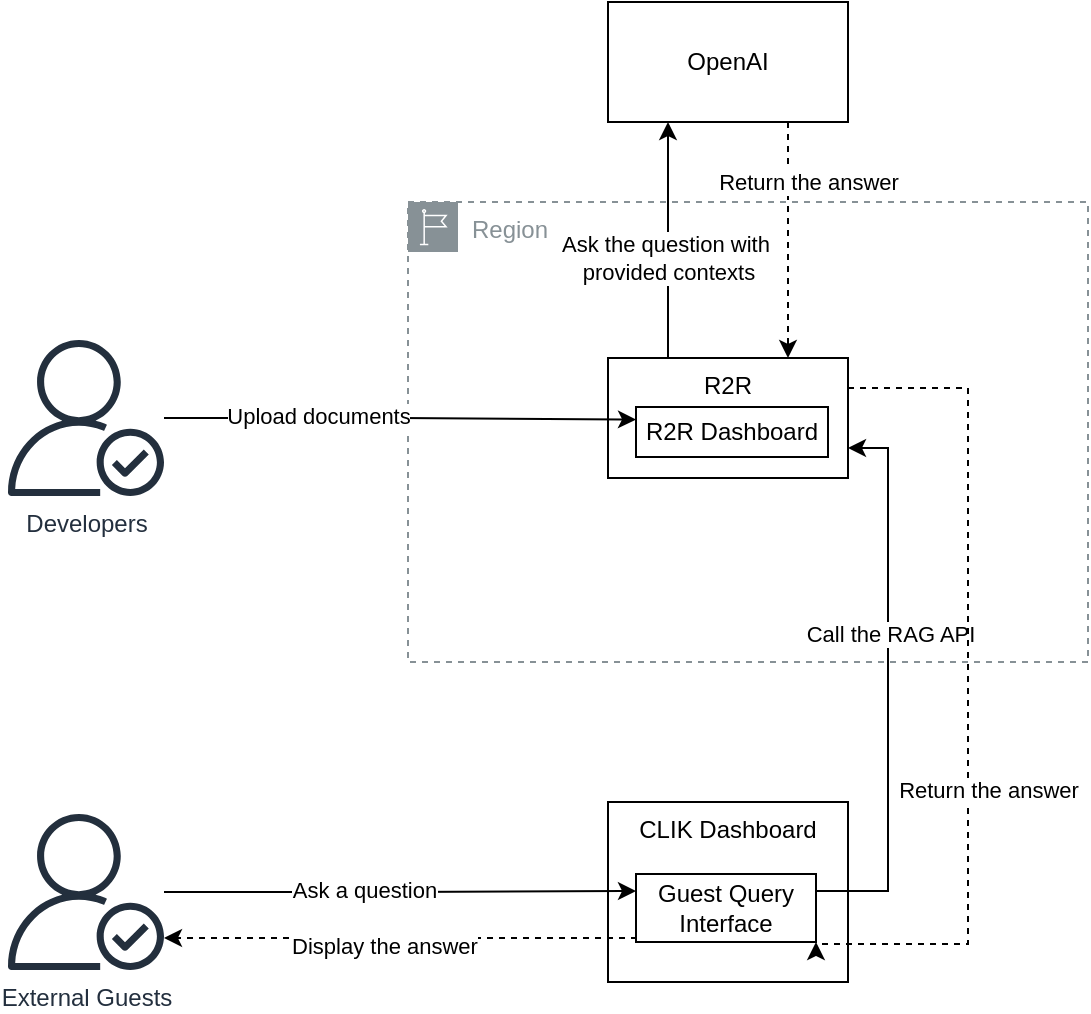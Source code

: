 <mxfile version="24.7.6" pages="5">
  <diagram name="Page-1" id="MkQ_AtgSYpvFkPRaevOs">
    <mxGraphModel grid="1" page="1" gridSize="10" guides="1" tooltips="1" connect="1" arrows="1" fold="1" pageScale="1" pageWidth="827" pageHeight="1169" math="0" shadow="0">
      <root>
        <mxCell id="0" />
        <mxCell id="1" parent="0" />
        <mxCell id="eKqhqYYnv1C-XFWEiN4d-1" value="Region" style="sketch=0;outlineConnect=0;gradientColor=none;html=1;whiteSpace=wrap;fontSize=12;fontStyle=0;shape=mxgraph.aws4.group;grIcon=mxgraph.aws4.group_region;strokeColor=#879196;fillColor=none;verticalAlign=top;align=left;spacingLeft=30;fontColor=#879196;dashed=1;" parent="1" vertex="1">
          <mxGeometry x="300" y="180" width="340" height="230" as="geometry" />
        </mxCell>
        <mxCell id="MLAMyrICSS7RfWhmZ1Y9-3" style="edgeStyle=orthogonalEdgeStyle;rounded=0;orthogonalLoop=1;jettySize=auto;html=1;exitX=0.25;exitY=0;exitDx=0;exitDy=0;entryX=0.25;entryY=1;entryDx=0;entryDy=0;" edge="1" parent="1" source="eKqhqYYnv1C-XFWEiN4d-2" target="MLAMyrICSS7RfWhmZ1Y9-2">
          <mxGeometry relative="1" as="geometry" />
        </mxCell>
        <mxCell id="MLAMyrICSS7RfWhmZ1Y9-5" value="Ask the question with&amp;nbsp;&lt;div&gt;provided contexts&lt;/div&gt;" style="edgeLabel;html=1;align=center;verticalAlign=middle;resizable=0;points=[];" vertex="1" connectable="0" parent="MLAMyrICSS7RfWhmZ1Y9-3">
          <mxGeometry x="-0.152" relative="1" as="geometry">
            <mxPoint as="offset" />
          </mxGeometry>
        </mxCell>
        <mxCell id="eKqhqYYnv1C-XFWEiN4d-2" value="R2R" style="rounded=0;whiteSpace=wrap;html=1;verticalAlign=top;" parent="1" vertex="1">
          <mxGeometry x="400" y="258" width="120" height="60" as="geometry" />
        </mxCell>
        <mxCell id="eKqhqYYnv1C-XFWEiN4d-3" value="CLIK Dashboard" style="rounded=0;whiteSpace=wrap;html=1;verticalAlign=top;" parent="1" vertex="1">
          <mxGeometry x="400" y="480" width="120" height="90" as="geometry" />
        </mxCell>
        <mxCell id="eKqhqYYnv1C-XFWEiN4d-20" style="edgeStyle=orthogonalEdgeStyle;rounded=0;orthogonalLoop=1;jettySize=auto;html=1;exitX=0;exitY=0.75;exitDx=0;exitDy=0;dashed=1;" parent="1" source="eKqhqYYnv1C-XFWEiN4d-10" target="eKqhqYYnv1C-XFWEiN4d-7" edge="1">
          <mxGeometry relative="1" as="geometry">
            <Array as="points">
              <mxPoint x="414" y="548" />
            </Array>
          </mxGeometry>
        </mxCell>
        <mxCell id="eKqhqYYnv1C-XFWEiN4d-21" value="Display the answer" style="edgeLabel;html=1;align=center;verticalAlign=middle;resizable=0;points=[];" parent="eKqhqYYnv1C-XFWEiN4d-20" vertex="1" connectable="0">
          <mxGeometry x="0.225" y="-2" relative="1" as="geometry">
            <mxPoint x="16" y="6" as="offset" />
          </mxGeometry>
        </mxCell>
        <mxCell id="eKqhqYYnv1C-XFWEiN4d-8" value="" style="edgeStyle=orthogonalEdgeStyle;rounded=0;orthogonalLoop=1;jettySize=auto;html=1;entryX=0;entryY=0.25;entryDx=0;entryDy=0;" parent="1" source="eKqhqYYnv1C-XFWEiN4d-6" target="MLAMyrICSS7RfWhmZ1Y9-7" edge="1">
          <mxGeometry relative="1" as="geometry" />
        </mxCell>
        <mxCell id="eKqhqYYnv1C-XFWEiN4d-9" value="Upload documents" style="edgeLabel;html=1;align=center;verticalAlign=middle;resizable=0;points=[];" parent="eKqhqYYnv1C-XFWEiN4d-8" vertex="1" connectable="0">
          <mxGeometry x="-0.351" y="1" relative="1" as="geometry">
            <mxPoint as="offset" />
          </mxGeometry>
        </mxCell>
        <mxCell id="eKqhqYYnv1C-XFWEiN4d-6" value="Developers" style="sketch=0;outlineConnect=0;fontColor=#232F3E;gradientColor=none;fillColor=#232F3D;strokeColor=none;dashed=0;verticalLabelPosition=bottom;verticalAlign=top;align=center;html=1;fontSize=12;fontStyle=0;aspect=fixed;pointerEvents=1;shape=mxgraph.aws4.authenticated_user;" parent="1" vertex="1">
          <mxGeometry x="100" y="249" width="78" height="78" as="geometry" />
        </mxCell>
        <mxCell id="eKqhqYYnv1C-XFWEiN4d-12" value="" style="edgeStyle=orthogonalEdgeStyle;rounded=0;orthogonalLoop=1;jettySize=auto;html=1;entryX=0;entryY=0.25;entryDx=0;entryDy=0;" parent="1" source="eKqhqYYnv1C-XFWEiN4d-7" target="eKqhqYYnv1C-XFWEiN4d-10" edge="1">
          <mxGeometry relative="1" as="geometry">
            <mxPoint x="420" y="525" as="targetPoint" />
          </mxGeometry>
        </mxCell>
        <mxCell id="eKqhqYYnv1C-XFWEiN4d-15" value="Ask a question" style="edgeLabel;html=1;align=center;verticalAlign=middle;resizable=0;points=[];" parent="eKqhqYYnv1C-XFWEiN4d-12" vertex="1" connectable="0">
          <mxGeometry x="-0.153" y="1" relative="1" as="geometry">
            <mxPoint as="offset" />
          </mxGeometry>
        </mxCell>
        <mxCell id="eKqhqYYnv1C-XFWEiN4d-7" value="External Guests" style="sketch=0;outlineConnect=0;fontColor=#232F3E;gradientColor=none;fillColor=#232F3D;strokeColor=none;dashed=0;verticalLabelPosition=bottom;verticalAlign=top;align=center;html=1;fontSize=12;fontStyle=0;aspect=fixed;pointerEvents=1;shape=mxgraph.aws4.authenticated_user;" parent="1" vertex="1">
          <mxGeometry x="100" y="486" width="78" height="78" as="geometry" />
        </mxCell>
        <mxCell id="eKqhqYYnv1C-XFWEiN4d-16" style="edgeStyle=orthogonalEdgeStyle;rounded=0;orthogonalLoop=1;jettySize=auto;html=1;exitX=1;exitY=0.25;exitDx=0;exitDy=0;entryX=1;entryY=0.75;entryDx=0;entryDy=0;" parent="1" source="eKqhqYYnv1C-XFWEiN4d-10" target="eKqhqYYnv1C-XFWEiN4d-2" edge="1">
          <mxGeometry relative="1" as="geometry" />
        </mxCell>
        <mxCell id="eKqhqYYnv1C-XFWEiN4d-17" value="Call the RAG API" style="edgeLabel;html=1;align=center;verticalAlign=middle;resizable=0;points=[];" parent="eKqhqYYnv1C-XFWEiN4d-16" vertex="1" connectable="0">
          <mxGeometry x="0.186" y="-1" relative="1" as="geometry">
            <mxPoint as="offset" />
          </mxGeometry>
        </mxCell>
        <mxCell id="eKqhqYYnv1C-XFWEiN4d-10" value="Guest Query Interface" style="rounded=0;whiteSpace=wrap;html=1;" parent="1" vertex="1">
          <mxGeometry x="414" y="516" width="90" height="34" as="geometry" />
        </mxCell>
        <mxCell id="eKqhqYYnv1C-XFWEiN4d-18" style="edgeStyle=orthogonalEdgeStyle;rounded=0;orthogonalLoop=1;jettySize=auto;html=1;exitX=1;exitY=0.25;exitDx=0;exitDy=0;entryX=1;entryY=1;entryDx=0;entryDy=0;dashed=1;" parent="1" source="eKqhqYYnv1C-XFWEiN4d-2" target="eKqhqYYnv1C-XFWEiN4d-10" edge="1">
          <mxGeometry relative="1" as="geometry">
            <Array as="points">
              <mxPoint x="580" y="273" />
              <mxPoint x="580" y="551" />
            </Array>
          </mxGeometry>
        </mxCell>
        <mxCell id="eKqhqYYnv1C-XFWEiN4d-19" value="Return the answer" style="edgeLabel;html=1;align=center;verticalAlign=middle;resizable=0;points=[];" parent="eKqhqYYnv1C-XFWEiN4d-18" vertex="1" connectable="0">
          <mxGeometry x="0.257" y="1" relative="1" as="geometry">
            <mxPoint x="9" as="offset" />
          </mxGeometry>
        </mxCell>
        <mxCell id="MLAMyrICSS7RfWhmZ1Y9-4" style="edgeStyle=orthogonalEdgeStyle;rounded=0;orthogonalLoop=1;jettySize=auto;html=1;exitX=0.75;exitY=1;exitDx=0;exitDy=0;entryX=0.75;entryY=0;entryDx=0;entryDy=0;dashed=1;" edge="1" parent="1" source="MLAMyrICSS7RfWhmZ1Y9-2" target="eKqhqYYnv1C-XFWEiN4d-2">
          <mxGeometry relative="1" as="geometry" />
        </mxCell>
        <mxCell id="MLAMyrICSS7RfWhmZ1Y9-6" value="Return the answer" style="edgeLabel;html=1;align=center;verticalAlign=middle;resizable=0;points=[];" vertex="1" connectable="0" parent="MLAMyrICSS7RfWhmZ1Y9-4">
          <mxGeometry x="0.051" y="-2" relative="1" as="geometry">
            <mxPoint x="12" y="-32" as="offset" />
          </mxGeometry>
        </mxCell>
        <mxCell id="MLAMyrICSS7RfWhmZ1Y9-2" value="OpenAI" style="rounded=0;whiteSpace=wrap;html=1;" vertex="1" parent="1">
          <mxGeometry x="400" y="80" width="120" height="60" as="geometry" />
        </mxCell>
        <mxCell id="MLAMyrICSS7RfWhmZ1Y9-7" value="R2R Dashboard" style="rounded=0;whiteSpace=wrap;html=1;" vertex="1" parent="1">
          <mxGeometry x="414" y="282.5" width="96" height="25" as="geometry" />
        </mxCell>
      </root>
    </mxGraphModel>
  </diagram>
  <diagram id="NbVVZBjP2nl5Hcqoz416" name="Token management">
    <mxGraphModel dx="1434" dy="725" grid="1" gridSize="10" guides="1" tooltips="1" connect="1" arrows="1" fold="1" page="1" pageScale="1" pageWidth="827" pageHeight="1169" math="0" shadow="0">
      <root>
        <mxCell id="0" />
        <mxCell id="1" parent="0" />
        <mxCell id="TVIS1MlrXcMwFg1n_D00-3" value="" style="edgeStyle=orthogonalEdgeStyle;rounded=0;orthogonalLoop=1;jettySize=auto;html=1;" parent="1" source="TVIS1MlrXcMwFg1n_D00-1" target="TVIS1MlrXcMwFg1n_D00-2" edge="1">
          <mxGeometry relative="1" as="geometry" />
        </mxCell>
        <mxCell id="TVIS1MlrXcMwFg1n_D00-1" value="Init" style="strokeWidth=2;html=1;shape=mxgraph.flowchart.start_2;whiteSpace=wrap;" parent="1" vertex="1">
          <mxGeometry x="360" y="20" width="70" height="50" as="geometry" />
        </mxCell>
        <mxCell id="TVIS1MlrXcMwFg1n_D00-5" value="" style="edgeStyle=orthogonalEdgeStyle;rounded=0;orthogonalLoop=1;jettySize=auto;html=1;" parent="1" source="TVIS1MlrXcMwFg1n_D00-2" target="TVIS1MlrXcMwFg1n_D00-4" edge="1">
          <mxGeometry relative="1" as="geometry" />
        </mxCell>
        <mxCell id="TVIS1MlrXcMwFg1n_D00-2" value="Login with a fixed username and password" style="whiteSpace=wrap;html=1;strokeWidth=2;" parent="1" vertex="1">
          <mxGeometry x="335" y="145" width="120" height="60" as="geometry" />
        </mxCell>
        <mxCell id="TVIS1MlrXcMwFg1n_D00-7" value="" style="edgeStyle=orthogonalEdgeStyle;rounded=0;orthogonalLoop=1;jettySize=auto;html=1;" parent="1" source="TVIS1MlrXcMwFg1n_D00-4" target="TVIS1MlrXcMwFg1n_D00-6" edge="1">
          <mxGeometry relative="1" as="geometry" />
        </mxCell>
        <mxCell id="TVIS1MlrXcMwFg1n_D00-9" value="" style="edgeStyle=orthogonalEdgeStyle;rounded=0;orthogonalLoop=1;jettySize=auto;html=1;" parent="1" source="TVIS1MlrXcMwFg1n_D00-4" target="TVIS1MlrXcMwFg1n_D00-8" edge="1">
          <mxGeometry relative="1" as="geometry" />
        </mxCell>
        <mxCell id="TVIS1MlrXcMwFg1n_D00-4" value="Get an access token and a refresh token from the response" style="whiteSpace=wrap;html=1;strokeWidth=2;" parent="1" vertex="1">
          <mxGeometry x="335" y="285" width="120" height="60" as="geometry" />
        </mxCell>
        <mxCell id="TVIS1MlrXcMwFg1n_D00-6" value="Call the RAG API when the external guest asks a question using the access token" style="whiteSpace=wrap;html=1;strokeWidth=2;" parent="1" vertex="1">
          <mxGeometry x="335" y="425" width="120" height="75" as="geometry" />
        </mxCell>
        <mxCell id="TVIS1MlrXcMwFg1n_D00-8" value="Refresh the access token using the refresh token regularly" style="whiteSpace=wrap;html=1;strokeWidth=2;" parent="1" vertex="1">
          <mxGeometry x="535" y="285" width="120" height="60" as="geometry" />
        </mxCell>
      </root>
    </mxGraphModel>
  </diagram>
  <diagram id="qz629t3x5nOqVnHkzrwM" name="Guest query interface">
    <mxGraphModel dx="1434" dy="725" grid="1" gridSize="10" guides="1" tooltips="1" connect="1" arrows="1" fold="1" page="1" pageScale="1" pageWidth="827" pageHeight="1169" math="0" shadow="0">
      <root>
        <mxCell id="0" />
        <mxCell id="1" parent="0" />
        <mxCell id="9LVOZRLZpbWhbramStmd-3" style="edgeStyle=orthogonalEdgeStyle;rounded=0;orthogonalLoop=1;jettySize=auto;html=1;exitX=1;exitY=0.5;exitDx=0;exitDy=0;entryX=0;entryY=0.5;entryDx=0;entryDy=0;" edge="1" parent="1" source="9LVOZRLZpbWhbramStmd-1" target="9LVOZRLZpbWhbramStmd-2">
          <mxGeometry relative="1" as="geometry" />
        </mxCell>
        <mxCell id="9LVOZRLZpbWhbramStmd-4" value="Call RAG API" style="edgeLabel;html=1;align=center;verticalAlign=middle;resizable=0;points=[];" vertex="1" connectable="0" parent="9LVOZRLZpbWhbramStmd-3">
          <mxGeometry x="-0.171" y="2" relative="1" as="geometry">
            <mxPoint as="offset" />
          </mxGeometry>
        </mxCell>
        <mxCell id="9LVOZRLZpbWhbramStmd-1" value="Frontend" style="rounded=0;whiteSpace=wrap;html=1;" vertex="1" parent="1">
          <mxGeometry x="220" y="110" width="120" height="60" as="geometry" />
        </mxCell>
        <mxCell id="9LVOZRLZpbWhbramStmd-2" value="Backend" style="rounded=0;whiteSpace=wrap;html=1;" vertex="1" parent="1">
          <mxGeometry x="480" y="110" width="120" height="60" as="geometry" />
        </mxCell>
      </root>
    </mxGraphModel>
  </diagram>
  <diagram name="Page-1" id="EAgFjHO4IOfU2PMyr592">
    <mxGraphModel grid="1" page="1" gridSize="10" guides="1" tooltips="1" connect="1" arrows="1" fold="1" pageScale="1" pageWidth="827" pageHeight="1169" math="0" shadow="0">
      <root>
        <mxCell id="0" />
        <mxCell id="1" parent="0" />
        <mxCell id="eKqhqYYnv1C-XFWEiN4d-1" value="Region" style="sketch=0;outlineConnect=0;gradientColor=none;html=1;whiteSpace=wrap;fontSize=12;fontStyle=0;shape=mxgraph.aws4.group;grIcon=mxgraph.aws4.group_region;strokeColor=#879196;fillColor=none;verticalAlign=top;align=left;spacingLeft=30;fontColor=#879196;dashed=1;" parent="1" vertex="1">
          <mxGeometry x="300" y="180" width="340" height="230" as="geometry" />
        </mxCell>
        <mxCell id="MLAMyrICSS7RfWhmZ1Y9-3" style="edgeStyle=orthogonalEdgeStyle;rounded=0;orthogonalLoop=1;jettySize=auto;html=1;exitX=0.25;exitY=0;exitDx=0;exitDy=0;entryX=0.25;entryY=1;entryDx=0;entryDy=0;" edge="1" parent="1" source="eKqhqYYnv1C-XFWEiN4d-2" target="MLAMyrICSS7RfWhmZ1Y9-2">
          <mxGeometry relative="1" as="geometry" />
        </mxCell>
        <mxCell id="MLAMyrICSS7RfWhmZ1Y9-5" value="Ask the question with&amp;nbsp;&lt;div&gt;provided contexts&lt;/div&gt;" style="edgeLabel;html=1;align=center;verticalAlign=middle;resizable=0;points=[];" vertex="1" connectable="0" parent="MLAMyrICSS7RfWhmZ1Y9-3">
          <mxGeometry x="-0.152" relative="1" as="geometry">
            <mxPoint as="offset" />
          </mxGeometry>
        </mxCell>
        <mxCell id="eKqhqYYnv1C-XFWEiN4d-2" value="R2R" style="rounded=0;whiteSpace=wrap;html=1;verticalAlign=top;" parent="1" vertex="1">
          <mxGeometry x="400" y="258" width="120" height="60" as="geometry" />
        </mxCell>
        <mxCell id="eKqhqYYnv1C-XFWEiN4d-3" value="CLIK Dashboard" style="rounded=0;whiteSpace=wrap;html=1;verticalAlign=top;" parent="1" vertex="1">
          <mxGeometry x="400" y="480" width="120" height="90" as="geometry" />
        </mxCell>
        <mxCell id="eKqhqYYnv1C-XFWEiN4d-20" style="edgeStyle=orthogonalEdgeStyle;rounded=0;orthogonalLoop=1;jettySize=auto;html=1;exitX=0;exitY=0.75;exitDx=0;exitDy=0;dashed=1;" parent="1" source="eKqhqYYnv1C-XFWEiN4d-10" target="eKqhqYYnv1C-XFWEiN4d-7" edge="1">
          <mxGeometry relative="1" as="geometry">
            <Array as="points">
              <mxPoint x="414" y="548" />
            </Array>
          </mxGeometry>
        </mxCell>
        <mxCell id="eKqhqYYnv1C-XFWEiN4d-21" value="Display the answer" style="edgeLabel;html=1;align=center;verticalAlign=middle;resizable=0;points=[];" parent="eKqhqYYnv1C-XFWEiN4d-20" vertex="1" connectable="0">
          <mxGeometry x="0.225" y="-2" relative="1" as="geometry">
            <mxPoint x="16" y="6" as="offset" />
          </mxGeometry>
        </mxCell>
        <mxCell id="eKqhqYYnv1C-XFWEiN4d-8" value="" style="edgeStyle=orthogonalEdgeStyle;rounded=0;orthogonalLoop=1;jettySize=auto;html=1;entryX=0;entryY=0.25;entryDx=0;entryDy=0;" parent="1" source="eKqhqYYnv1C-XFWEiN4d-6" target="MLAMyrICSS7RfWhmZ1Y9-7" edge="1">
          <mxGeometry relative="1" as="geometry" />
        </mxCell>
        <mxCell id="eKqhqYYnv1C-XFWEiN4d-9" value="Upload documents" style="edgeLabel;html=1;align=center;verticalAlign=middle;resizable=0;points=[];" parent="eKqhqYYnv1C-XFWEiN4d-8" vertex="1" connectable="0">
          <mxGeometry x="-0.351" y="1" relative="1" as="geometry">
            <mxPoint as="offset" />
          </mxGeometry>
        </mxCell>
        <mxCell id="eKqhqYYnv1C-XFWEiN4d-6" value="Developers" style="sketch=0;outlineConnect=0;fontColor=#232F3E;gradientColor=none;fillColor=#232F3D;strokeColor=none;dashed=0;verticalLabelPosition=bottom;verticalAlign=top;align=center;html=1;fontSize=12;fontStyle=0;aspect=fixed;pointerEvents=1;shape=mxgraph.aws4.authenticated_user;" parent="1" vertex="1">
          <mxGeometry x="100" y="249" width="78" height="78" as="geometry" />
        </mxCell>
        <mxCell id="eKqhqYYnv1C-XFWEiN4d-12" value="" style="edgeStyle=orthogonalEdgeStyle;rounded=0;orthogonalLoop=1;jettySize=auto;html=1;entryX=0;entryY=0.25;entryDx=0;entryDy=0;" parent="1" source="eKqhqYYnv1C-XFWEiN4d-7" target="eKqhqYYnv1C-XFWEiN4d-10" edge="1">
          <mxGeometry relative="1" as="geometry">
            <mxPoint x="420" y="525" as="targetPoint" />
          </mxGeometry>
        </mxCell>
        <mxCell id="eKqhqYYnv1C-XFWEiN4d-15" value="Ask a question" style="edgeLabel;html=1;align=center;verticalAlign=middle;resizable=0;points=[];" parent="eKqhqYYnv1C-XFWEiN4d-12" vertex="1" connectable="0">
          <mxGeometry x="-0.153" y="1" relative="1" as="geometry">
            <mxPoint as="offset" />
          </mxGeometry>
        </mxCell>
        <mxCell id="eKqhqYYnv1C-XFWEiN4d-7" value="External Guests" style="sketch=0;outlineConnect=0;fontColor=#232F3E;gradientColor=none;fillColor=#232F3D;strokeColor=none;dashed=0;verticalLabelPosition=bottom;verticalAlign=top;align=center;html=1;fontSize=12;fontStyle=0;aspect=fixed;pointerEvents=1;shape=mxgraph.aws4.authenticated_user;" parent="1" vertex="1">
          <mxGeometry x="100" y="486" width="78" height="78" as="geometry" />
        </mxCell>
        <mxCell id="eKqhqYYnv1C-XFWEiN4d-16" style="edgeStyle=orthogonalEdgeStyle;rounded=0;orthogonalLoop=1;jettySize=auto;html=1;exitX=1;exitY=0.25;exitDx=0;exitDy=0;entryX=1;entryY=0.75;entryDx=0;entryDy=0;" parent="1" source="eKqhqYYnv1C-XFWEiN4d-10" target="eKqhqYYnv1C-XFWEiN4d-2" edge="1">
          <mxGeometry relative="1" as="geometry" />
        </mxCell>
        <mxCell id="eKqhqYYnv1C-XFWEiN4d-17" value="Call the RAG API" style="edgeLabel;html=1;align=center;verticalAlign=middle;resizable=0;points=[];" parent="eKqhqYYnv1C-XFWEiN4d-16" vertex="1" connectable="0">
          <mxGeometry x="0.186" y="-1" relative="1" as="geometry">
            <mxPoint as="offset" />
          </mxGeometry>
        </mxCell>
        <mxCell id="eKqhqYYnv1C-XFWEiN4d-10" value="Guest Query Interface" style="rounded=0;whiteSpace=wrap;html=1;" parent="1" vertex="1">
          <mxGeometry x="414" y="516" width="90" height="34" as="geometry" />
        </mxCell>
        <mxCell id="eKqhqYYnv1C-XFWEiN4d-18" style="edgeStyle=orthogonalEdgeStyle;rounded=0;orthogonalLoop=1;jettySize=auto;html=1;exitX=1;exitY=0.25;exitDx=0;exitDy=0;entryX=1;entryY=1;entryDx=0;entryDy=0;dashed=1;" parent="1" source="eKqhqYYnv1C-XFWEiN4d-2" target="eKqhqYYnv1C-XFWEiN4d-10" edge="1">
          <mxGeometry relative="1" as="geometry">
            <Array as="points">
              <mxPoint x="580" y="273" />
              <mxPoint x="580" y="551" />
            </Array>
          </mxGeometry>
        </mxCell>
        <mxCell id="eKqhqYYnv1C-XFWEiN4d-19" value="Return the answer" style="edgeLabel;html=1;align=center;verticalAlign=middle;resizable=0;points=[];" parent="eKqhqYYnv1C-XFWEiN4d-18" vertex="1" connectable="0">
          <mxGeometry x="0.257" y="1" relative="1" as="geometry">
            <mxPoint x="9" as="offset" />
          </mxGeometry>
        </mxCell>
        <mxCell id="MLAMyrICSS7RfWhmZ1Y9-4" style="edgeStyle=orthogonalEdgeStyle;rounded=0;orthogonalLoop=1;jettySize=auto;html=1;exitX=0.75;exitY=1;exitDx=0;exitDy=0;entryX=0.75;entryY=0;entryDx=0;entryDy=0;dashed=1;" edge="1" parent="1" source="MLAMyrICSS7RfWhmZ1Y9-2" target="eKqhqYYnv1C-XFWEiN4d-2">
          <mxGeometry relative="1" as="geometry" />
        </mxCell>
        <mxCell id="MLAMyrICSS7RfWhmZ1Y9-6" value="Return the answer" style="edgeLabel;html=1;align=center;verticalAlign=middle;resizable=0;points=[];" vertex="1" connectable="0" parent="MLAMyrICSS7RfWhmZ1Y9-4">
          <mxGeometry x="0.051" y="-2" relative="1" as="geometry">
            <mxPoint x="12" y="-32" as="offset" />
          </mxGeometry>
        </mxCell>
        <mxCell id="MLAMyrICSS7RfWhmZ1Y9-2" value="OpenAI" style="rounded=0;whiteSpace=wrap;html=1;" vertex="1" parent="1">
          <mxGeometry x="400" y="80" width="120" height="60" as="geometry" />
        </mxCell>
        <mxCell id="MLAMyrICSS7RfWhmZ1Y9-7" value="R2R Dashboard" style="rounded=0;whiteSpace=wrap;html=1;" vertex="1" parent="1">
          <mxGeometry x="414" y="282.5" width="96" height="25" as="geometry" />
        </mxCell>
      </root>
    </mxGraphModel>
  </diagram>
  <diagram name="Token management" id="COjfUEdll7Pnx9bzcreL">
    <mxGraphModel dx="1434" dy="725" grid="1" gridSize="10" guides="1" tooltips="1" connect="1" arrows="1" fold="1" page="1" pageScale="1" pageWidth="827" pageHeight="1169" math="0" shadow="0">
      <root>
        <mxCell id="0" />
        <mxCell id="1" parent="0" />
        <mxCell id="TVIS1MlrXcMwFg1n_D00-3" value="" style="edgeStyle=orthogonalEdgeStyle;rounded=0;orthogonalLoop=1;jettySize=auto;html=1;" parent="1" source="TVIS1MlrXcMwFg1n_D00-1" target="TVIS1MlrXcMwFg1n_D00-2" edge="1">
          <mxGeometry relative="1" as="geometry" />
        </mxCell>
        <mxCell id="TVIS1MlrXcMwFg1n_D00-1" value="Init" style="strokeWidth=2;html=1;shape=mxgraph.flowchart.start_2;whiteSpace=wrap;" parent="1" vertex="1">
          <mxGeometry x="360" y="20" width="70" height="50" as="geometry" />
        </mxCell>
        <mxCell id="TVIS1MlrXcMwFg1n_D00-5" value="" style="edgeStyle=orthogonalEdgeStyle;rounded=0;orthogonalLoop=1;jettySize=auto;html=1;" parent="1" source="TVIS1MlrXcMwFg1n_D00-2" target="TVIS1MlrXcMwFg1n_D00-4" edge="1">
          <mxGeometry relative="1" as="geometry" />
        </mxCell>
        <mxCell id="TVIS1MlrXcMwFg1n_D00-2" value="Login with a fixed username and password" style="whiteSpace=wrap;html=1;strokeWidth=2;" parent="1" vertex="1">
          <mxGeometry x="335" y="145" width="120" height="60" as="geometry" />
        </mxCell>
        <mxCell id="TVIS1MlrXcMwFg1n_D00-7" value="" style="edgeStyle=orthogonalEdgeStyle;rounded=0;orthogonalLoop=1;jettySize=auto;html=1;" parent="1" source="TVIS1MlrXcMwFg1n_D00-4" target="TVIS1MlrXcMwFg1n_D00-6" edge="1">
          <mxGeometry relative="1" as="geometry" />
        </mxCell>
        <mxCell id="TVIS1MlrXcMwFg1n_D00-9" value="" style="edgeStyle=orthogonalEdgeStyle;rounded=0;orthogonalLoop=1;jettySize=auto;html=1;" parent="1" source="TVIS1MlrXcMwFg1n_D00-4" target="TVIS1MlrXcMwFg1n_D00-8" edge="1">
          <mxGeometry relative="1" as="geometry" />
        </mxCell>
        <mxCell id="TVIS1MlrXcMwFg1n_D00-4" value="Get an access token and a refresh token from the response" style="whiteSpace=wrap;html=1;strokeWidth=2;" parent="1" vertex="1">
          <mxGeometry x="335" y="285" width="120" height="60" as="geometry" />
        </mxCell>
        <mxCell id="TVIS1MlrXcMwFg1n_D00-6" value="Call the RAG API when the external guest asks a question using the access token" style="whiteSpace=wrap;html=1;strokeWidth=2;" parent="1" vertex="1">
          <mxGeometry x="335" y="425" width="120" height="75" as="geometry" />
        </mxCell>
        <mxCell id="TVIS1MlrXcMwFg1n_D00-8" value="Refresh the access token using the refresh token regularly" style="whiteSpace=wrap;html=1;strokeWidth=2;" parent="1" vertex="1">
          <mxGeometry x="535" y="285" width="120" height="60" as="geometry" />
        </mxCell>
      </root>
    </mxGraphModel>
  </diagram>
</mxfile>
